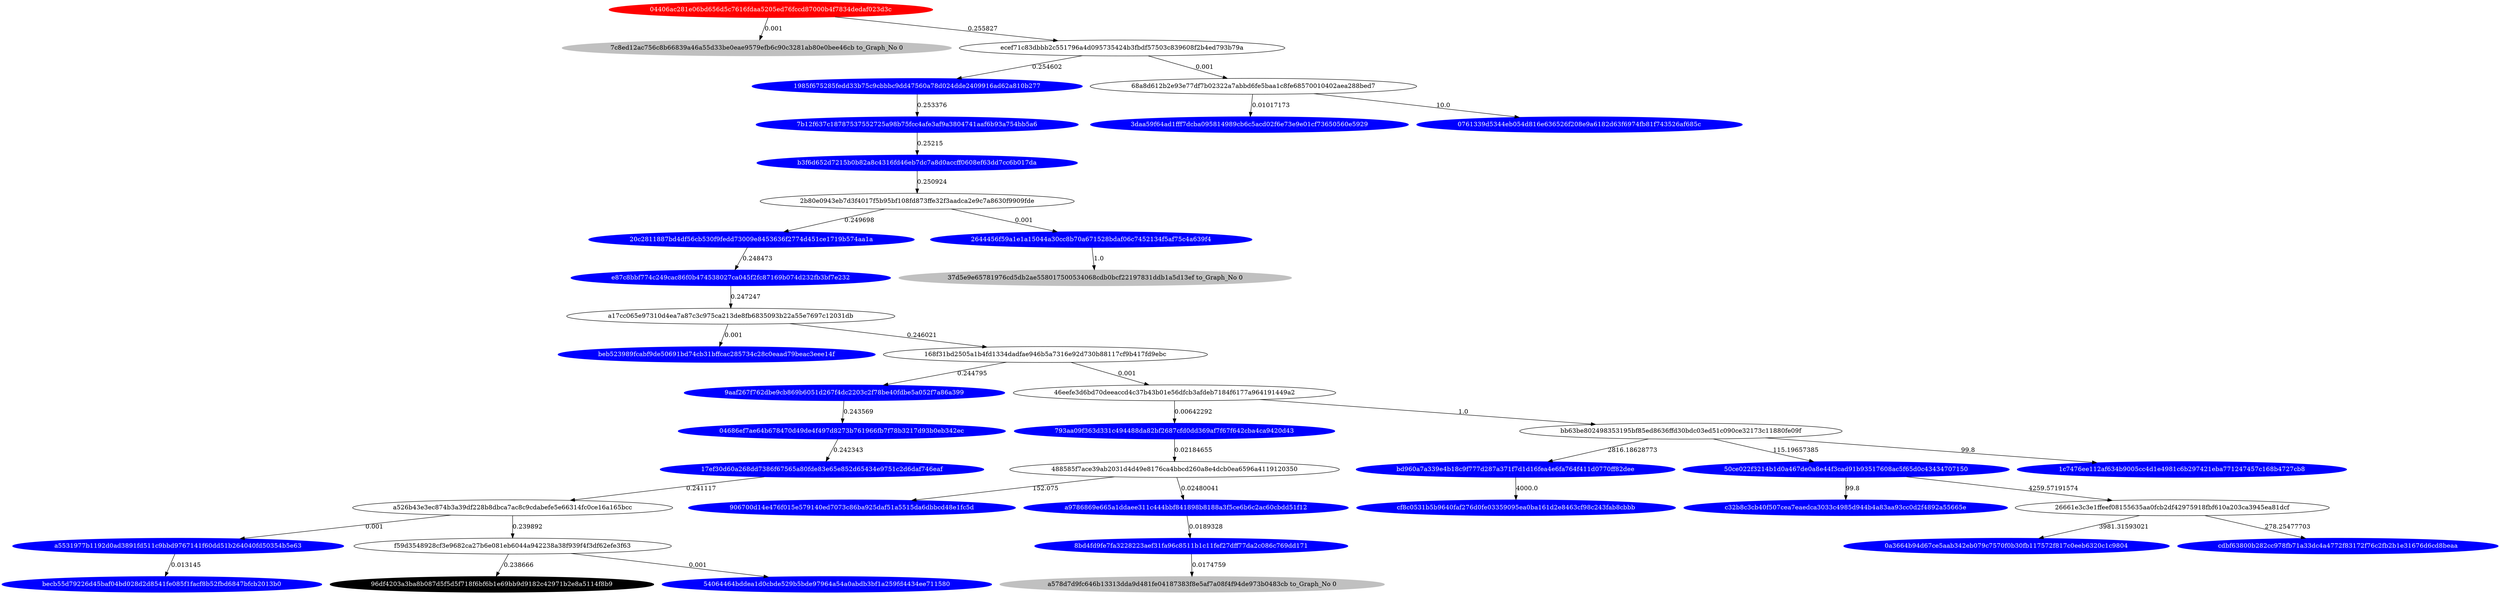digraph G{rankdir=TB;layout=dot;
"04406ac281e06bd656d5c7616fdaa5205ed76fccd87000b4f7834dedaf023d3c" [style="solid,filled",color=red,fontcolor=white];
"906700d14e476f015e579140ed7073c86ba925daf51a5515da6dbbcd48e1fc5d" [style="solid,filled",color=blue,fontcolor=white];
"bd960a7a339e4b18c9f777d287a371f7d1d16fea4e6fa764f411d0770ff82dee" [style="solid,filled",color=blue,fontcolor=white];
"8bd4fd9fe7fa3228223aef31fa96c8511b1c11fef27dff77da2c086c769dd171" [style="solid,filled",color=blue,fontcolor=white];
"17ef30d60a268dd7386f67565a80fde83e65e852d65434e9751c2d6daf746eaf" [style="solid,filled",color=blue,fontcolor=white];
"a5531977b1192d0ad3891fd511c9bbd9767141f60dd51b264040fd50354b5e63" [style="solid,filled",color=blue,fontcolor=white];
"e87c8bbf774c249cac86f0b474538027ca045f2fc87169b074d232fb3bf7e232" [style="solid,filled",color=blue,fontcolor=white];
"9aaf267f762dbe9cb869b6051d267f4dc2203c2f78be40fdbe5a052f7a86a399" [style="solid,filled",color=blue,fontcolor=white];
"96df4203a3ba8b087d5f5d5f718f6bf6b1e69bb9d9182c42971b2e8a5114f8b9" [style="solid,filled",color=black,fontcolor=white];
"b3f6d652d7215b0b82a8c4316fd46eb7dc7a8d0accff0608ef63dd7cc6b017da" [style="solid,filled",color=blue,fontcolor=white];
"50ce022f3214b1d0a467de0a8e44f3cad91b93517608ac5f65d0c43434707150" [style="solid,filled",color=blue,fontcolor=white];
"04686ef7ae64b678470d49de4f497d8273b761966fb7f78b3217d93b0eb342ec" [style="solid,filled",color=blue,fontcolor=white];
"beb523989fcabf9de50691bd74cb31bffcac285734c28c0eaad79beac3eee14f" [style="solid,filled",color=blue,fontcolor=white];
"7c8ed12ac756c8b66839a46a55d33be0eae9579efb6c90c3281ab80e0bee46cb" [style="solid,filled",color=gray,fontcolor=black,label= "7c8ed12ac756c8b66839a46a55d33be0eae9579efb6c90c3281ab80e0bee46cb to_Graph_No 0"];
"20c2811887bd4df56cb530f9fedd73009e8453636f2774d451ce1719b574aa1a" [style="solid,filled",color=blue,fontcolor=white];
"c32b8c3cb40f507cea7eaedca3033c4985d944b4a83aa93cc0d2f4892a55665e" [style="solid,filled",color=blue,fontcolor=white];
"3daa59f64ad1fff7dcba095814989cb6c5acd02f6e73e9e01cf73650560e5929" [style="solid,filled",color=blue,fontcolor=white];
"54064464bddea1d0cbde529b5bde97964a54a0abdb3bf1a259fd4434ee711580" [style="solid,filled",color=blue,fontcolor=white];
"37d5e9e65781976cd5db2ae558017500534068cdb0bcf22197831ddb1a5d13ef" [style="solid,filled",color=gray,fontcolor=black,label= "37d5e9e65781976cd5db2ae558017500534068cdb0bcf22197831ddb1a5d13ef to_Graph_No 0"];
"1985f675285fedd33b75c9cbbbc9dd47560a78d024dde2409916ad62a810b277" [style="solid,filled",color=blue,fontcolor=white];
"1c7476ee112af634b9005cc4d1e4981c6b297421eba771247457c168b4727cb8" [style="solid,filled",color=blue,fontcolor=white];
"0761339d5344eb054d816e636526f208e9a6182d63f6974fb81f743526af685c" [style="solid,filled",color=blue,fontcolor=white];
"0a3664b94d67ce5aab342eb079c7570f0b30fb117572f817c0eeb6320c1c9804" [style="solid,filled",color=blue,fontcolor=white];
"cf8c0531b5b9640faf276d0fe03359095ea0ba161d2e8463cf98c243fab8cbbb" [style="solid,filled",color=blue,fontcolor=white];
"793aa09f363d331c494488da82bf2687cfd0dd369af7f67f642cba4ca9420d43" [style="solid,filled",color=blue,fontcolor=white];
"2644456f59a1e1a15044a30cc8b70a671528bdaf06c7452134f5af75c4a639f4" [style="solid,filled",color=blue,fontcolor=white];
"cdbf63800b282cc978fb71a33dc4a4772f83172f76c2fb2b1e31676d6cd8beaa" [style="solid,filled",color=blue,fontcolor=white];
"becb55d79226d45baf04bd028d2d8541fe085f1facf8b52fbd6847bfcb2013b0" [style="solid,filled",color=blue,fontcolor=white];
"a578d7d9fc646b13313dda9d481fe04187383f8e5af7a08f4f94de973b0483cb" [style="solid,filled",color=gray,fontcolor=black,label= "a578d7d9fc646b13313dda9d481fe04187383f8e5af7a08f4f94de973b0483cb to_Graph_No 0"];
"a9786869e665a1ddaee311c444bbf841898b8188a3f5ce6b6c2ac60cbdd51f12" [style="solid,filled",color=blue,fontcolor=white];
"7b12f637c18787537552725a98b75fcc4afe3af9a3804741aaf6b93a754bb5a6" [style="solid,filled",color=blue,fontcolor=white];
"793aa09f363d331c494488da82bf2687cfd0dd369af7f67f642cba4ca9420d43" -> "488585f7ace39ab2031d4d49e8176ca4bbcd260a8e4dcb0ea6596a4119120350" [label=0.02184655];
"20c2811887bd4df56cb530f9fedd73009e8453636f2774d451ce1719b574aa1a" -> "e87c8bbf774c249cac86f0b474538027ca045f2fc87169b074d232fb3bf7e232" [label=0.248473];
"8bd4fd9fe7fa3228223aef31fa96c8511b1c11fef27dff77da2c086c769dd171" -> "a578d7d9fc646b13313dda9d481fe04187383f8e5af7a08f4f94de973b0483cb" [label=0.0174759];
"ecef71c83dbbb2c551796a4d095735424b3fbdf57503c839608f2b4ed793b79a" -> "68a8d612b2e93e77df7b02322a7abbd6fe5baa1c8fe68570010402aea288bed7" [label=0.001];
"7b12f637c18787537552725a98b75fcc4afe3af9a3804741aaf6b93a754bb5a6" -> "b3f6d652d7215b0b82a8c4316fd46eb7dc7a8d0accff0608ef63dd7cc6b017da" [label=0.25215];
"a9786869e665a1ddaee311c444bbf841898b8188a3f5ce6b6c2ac60cbdd51f12" -> "8bd4fd9fe7fa3228223aef31fa96c8511b1c11fef27dff77da2c086c769dd171" [label=0.0189328];
"a526b43e3ec874b3a39df228b8dbca7ac8c9cdabefe5e66314fc0ce16a165bcc" -> "f59d3548928cf3e9682ca27b6e081eb6044a942238a38f939f4f3df62efe3f63" [label=0.239892];
"17ef30d60a268dd7386f67565a80fde83e65e852d65434e9751c2d6daf746eaf" -> "a526b43e3ec874b3a39df228b8dbca7ac8c9cdabefe5e66314fc0ce16a165bcc" [label=0.241117];
"168f31bd2505a1b4fd1334dadfae946b5a7316e92d730b88117cf9b417fd9ebc" -> "46eefe3d6bd70deeaccd4c37b43b01e56dfcb3afdeb7184f6177a964191449a2" [label=0.001];
"a17cc065e97310d4ea7a87c3c975ca213de8fb6835093b22a55e7697c12031db" -> "168f31bd2505a1b4fd1334dadfae946b5a7316e92d730b88117cf9b417fd9ebc" [label=0.246021];
"488585f7ace39ab2031d4d49e8176ca4bbcd260a8e4dcb0ea6596a4119120350" -> "906700d14e476f015e579140ed7073c86ba925daf51a5515da6dbbcd48e1fc5d" [label=152.075];
"488585f7ace39ab2031d4d49e8176ca4bbcd260a8e4dcb0ea6596a4119120350" -> "a9786869e665a1ddaee311c444bbf841898b8188a3f5ce6b6c2ac60cbdd51f12" [label=0.02480041];
"46eefe3d6bd70deeaccd4c37b43b01e56dfcb3afdeb7184f6177a964191449a2" -> "bb63be802498353195bf85ed8636ffd30bdc03ed51c090ce32173c11880fe09f" [label=1.0];
"bd960a7a339e4b18c9f777d287a371f7d1d16fea4e6fa764f411d0770ff82dee" -> "cf8c0531b5b9640faf276d0fe03359095ea0ba161d2e8463cf98c243fab8cbbb" [label=4000.0];
"a526b43e3ec874b3a39df228b8dbca7ac8c9cdabefe5e66314fc0ce16a165bcc" -> "a5531977b1192d0ad3891fd511c9bbd9767141f60dd51b264040fd50354b5e63" [label=0.001];
"2b80e0943eb7d3f4017f5b95bf108fd873ffe32f3aadca2e9c7a8630f9909fde" -> "2644456f59a1e1a15044a30cc8b70a671528bdaf06c7452134f5af75c4a639f4" [label=0.001];
"f59d3548928cf3e9682ca27b6e081eb6044a942238a38f939f4f3df62efe3f63" -> "96df4203a3ba8b087d5f5d5f718f6bf6b1e69bb9d9182c42971b2e8a5114f8b9" [label=0.238666];
"68a8d612b2e93e77df7b02322a7abbd6fe5baa1c8fe68570010402aea288bed7" -> "3daa59f64ad1fff7dcba095814989cb6c5acd02f6e73e9e01cf73650560e5929" [label=0.01017173];
"04686ef7ae64b678470d49de4f497d8273b761966fb7f78b3217d93b0eb342ec" -> "17ef30d60a268dd7386f67565a80fde83e65e852d65434e9751c2d6daf746eaf" [label=0.242343];
"04406ac281e06bd656d5c7616fdaa5205ed76fccd87000b4f7834dedaf023d3c" -> "ecef71c83dbbb2c551796a4d095735424b3fbdf57503c839608f2b4ed793b79a" [label=0.255827];
"e87c8bbf774c249cac86f0b474538027ca045f2fc87169b074d232fb3bf7e232" -> "a17cc065e97310d4ea7a87c3c975ca213de8fb6835093b22a55e7697c12031db" [label=0.247247];
"ecef71c83dbbb2c551796a4d095735424b3fbdf57503c839608f2b4ed793b79a" -> "1985f675285fedd33b75c9cbbbc9dd47560a78d024dde2409916ad62a810b277" [label=0.254602];
"26661e3c3e1ffeef08155635aa0fcb2df42975918fbf610a203ca3945ea81dcf" -> "0a3664b94d67ce5aab342eb079c7570f0b30fb117572f817c0eeb6320c1c9804" [label=3981.31593021];
"26661e3c3e1ffeef08155635aa0fcb2df42975918fbf610a203ca3945ea81dcf" -> "cdbf63800b282cc978fb71a33dc4a4772f83172f76c2fb2b1e31676d6cd8beaa" [label=278.25477703];
"9aaf267f762dbe9cb869b6051d267f4dc2203c2f78be40fdbe5a052f7a86a399" -> "04686ef7ae64b678470d49de4f497d8273b761966fb7f78b3217d93b0eb342ec" [label=0.243569];
"2b80e0943eb7d3f4017f5b95bf108fd873ffe32f3aadca2e9c7a8630f9909fde" -> "20c2811887bd4df56cb530f9fedd73009e8453636f2774d451ce1719b574aa1a" [label=0.249698];
"168f31bd2505a1b4fd1334dadfae946b5a7316e92d730b88117cf9b417fd9ebc" -> "9aaf267f762dbe9cb869b6051d267f4dc2203c2f78be40fdbe5a052f7a86a399" [label=0.244795];
"50ce022f3214b1d0a467de0a8e44f3cad91b93517608ac5f65d0c43434707150" -> "c32b8c3cb40f507cea7eaedca3033c4985d944b4a83aa93cc0d2f4892a55665e" [label=99.8];
"04406ac281e06bd656d5c7616fdaa5205ed76fccd87000b4f7834dedaf023d3c" -> "7c8ed12ac756c8b66839a46a55d33be0eae9579efb6c90c3281ab80e0bee46cb" [label=0.001];
"bb63be802498353195bf85ed8636ffd30bdc03ed51c090ce32173c11880fe09f" -> "1c7476ee112af634b9005cc4d1e4981c6b297421eba771247457c168b4727cb8" [label=99.8];
"2644456f59a1e1a15044a30cc8b70a671528bdaf06c7452134f5af75c4a639f4" -> "37d5e9e65781976cd5db2ae558017500534068cdb0bcf22197831ddb1a5d13ef" [label=1.0];
"46eefe3d6bd70deeaccd4c37b43b01e56dfcb3afdeb7184f6177a964191449a2" -> "793aa09f363d331c494488da82bf2687cfd0dd369af7f67f642cba4ca9420d43" [label=0.00642292];
"50ce022f3214b1d0a467de0a8e44f3cad91b93517608ac5f65d0c43434707150" -> "26661e3c3e1ffeef08155635aa0fcb2df42975918fbf610a203ca3945ea81dcf" [label=4259.57191574];
"bb63be802498353195bf85ed8636ffd30bdc03ed51c090ce32173c11880fe09f" -> "50ce022f3214b1d0a467de0a8e44f3cad91b93517608ac5f65d0c43434707150" [label=115.19657385];
"1985f675285fedd33b75c9cbbbc9dd47560a78d024dde2409916ad62a810b277" -> "7b12f637c18787537552725a98b75fcc4afe3af9a3804741aaf6b93a754bb5a6" [label=0.253376];
"f59d3548928cf3e9682ca27b6e081eb6044a942238a38f939f4f3df62efe3f63" -> "54064464bddea1d0cbde529b5bde97964a54a0abdb3bf1a259fd4434ee711580" [label=0.001];
"bb63be802498353195bf85ed8636ffd30bdc03ed51c090ce32173c11880fe09f" -> "bd960a7a339e4b18c9f777d287a371f7d1d16fea4e6fa764f411d0770ff82dee" [label=2816.18628773];
"b3f6d652d7215b0b82a8c4316fd46eb7dc7a8d0accff0608ef63dd7cc6b017da" -> "2b80e0943eb7d3f4017f5b95bf108fd873ffe32f3aadca2e9c7a8630f9909fde" [label=0.250924];
"a17cc065e97310d4ea7a87c3c975ca213de8fb6835093b22a55e7697c12031db" -> "beb523989fcabf9de50691bd74cb31bffcac285734c28c0eaad79beac3eee14f" [label=0.001];
"68a8d612b2e93e77df7b02322a7abbd6fe5baa1c8fe68570010402aea288bed7" -> "0761339d5344eb054d816e636526f208e9a6182d63f6974fb81f743526af685c" [label=10.0];
"a5531977b1192d0ad3891fd511c9bbd9767141f60dd51b264040fd50354b5e63" -> "becb55d79226d45baf04bd028d2d8541fe085f1facf8b52fbd6847bfcb2013b0" [label=0.013145];
}